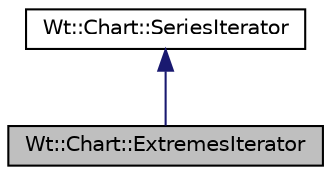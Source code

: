 digraph "Wt::Chart::ExtremesIterator"
{
 // LATEX_PDF_SIZE
  edge [fontname="Helvetica",fontsize="10",labelfontname="Helvetica",labelfontsize="10"];
  node [fontname="Helvetica",fontsize="10",shape=record];
  Node1 [label="Wt::Chart::ExtremesIterator",height=0.2,width=0.4,color="black", fillcolor="grey75", style="filled", fontcolor="black",tooltip=" "];
  Node2 -> Node1 [dir="back",color="midnightblue",fontsize="10",style="solid",fontname="Helvetica"];
  Node2 [label="Wt::Chart::SeriesIterator",height=0.2,width=0.4,color="black", fillcolor="white", style="filled",URL="$classWt_1_1Chart_1_1SeriesIterator.html",tooltip="Abstract base class for iterating over series data in a chart."];
}
